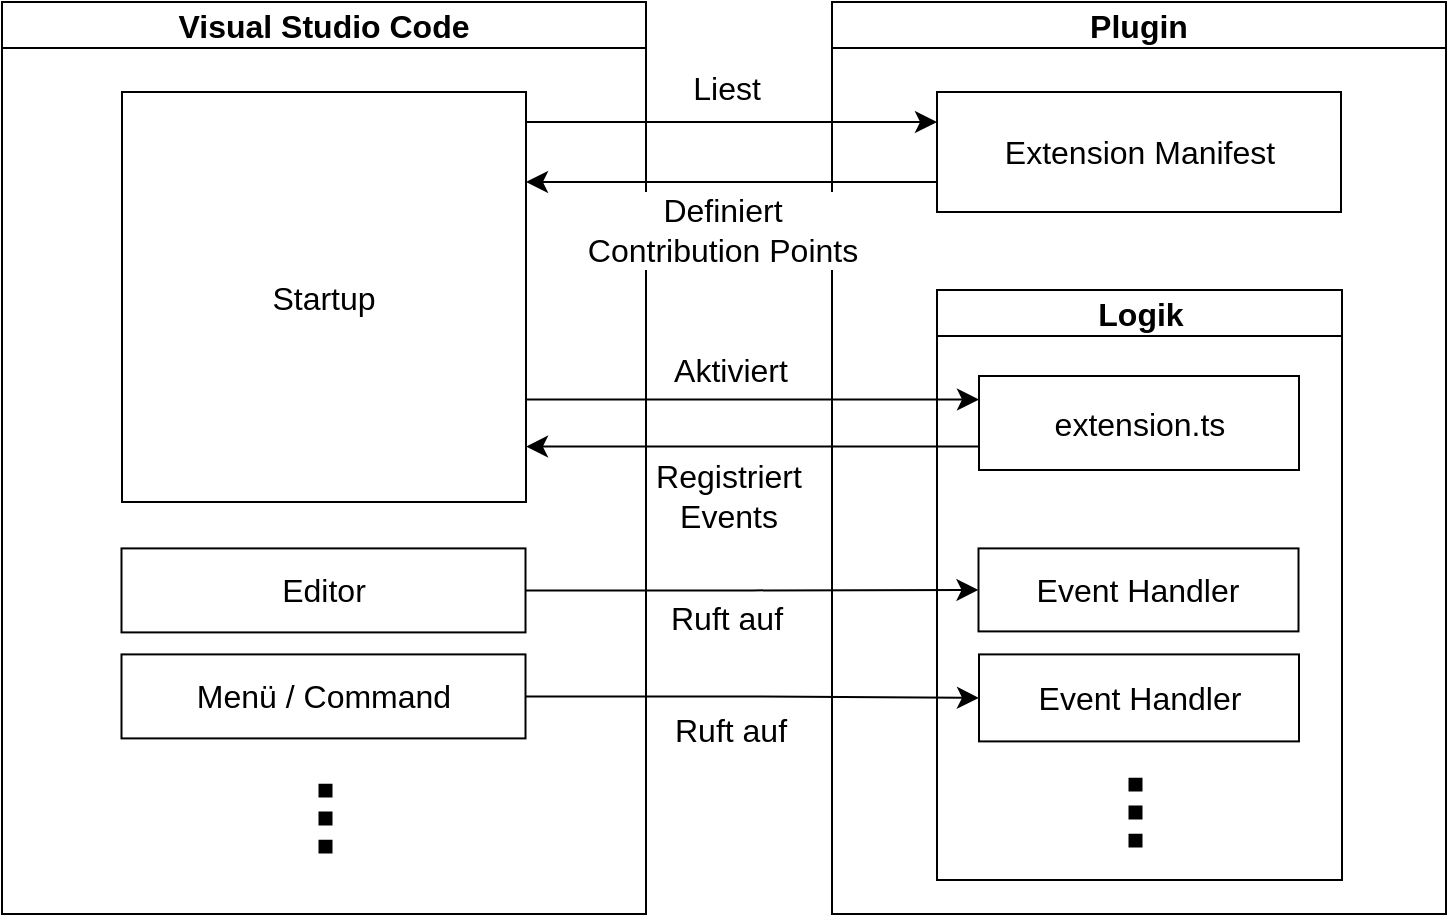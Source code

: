 <mxfile version="22.0.2" type="device">
  <diagram name="Page-1" id="LwjQtrCL4rjXIuyEKjrp">
    <mxGraphModel dx="2019" dy="1113" grid="1" gridSize="10" guides="1" tooltips="1" connect="1" arrows="1" fold="1" page="0" pageScale="1" pageWidth="850" pageHeight="1100" math="0" shadow="0">
      <root>
        <mxCell id="0" />
        <mxCell id="1" parent="0" />
        <mxCell id="GXSWCgGSq7viN7u0XBdJ-3" value="Visual Studio Code" style="swimlane;whiteSpace=wrap;html=1;fontSize=16;" parent="1" vertex="1">
          <mxGeometry x="-633" y="-76" width="322" height="456" as="geometry" />
        </mxCell>
        <mxCell id="GXSWCgGSq7viN7u0XBdJ-13" value="Startup" style="rounded=0;whiteSpace=wrap;html=1;fontSize=16;" parent="GXSWCgGSq7viN7u0XBdJ-3" vertex="1">
          <mxGeometry x="60" y="45" width="202" height="205" as="geometry" />
        </mxCell>
        <mxCell id="GXSWCgGSq7viN7u0XBdJ-31" value="Editor" style="rounded=0;whiteSpace=wrap;html=1;fontSize=16;" parent="GXSWCgGSq7viN7u0XBdJ-3" vertex="1">
          <mxGeometry x="59.75" y="273.2" width="202" height="42" as="geometry" />
        </mxCell>
        <mxCell id="GXSWCgGSq7viN7u0XBdJ-32" value="Menü / Command" style="rounded=0;whiteSpace=wrap;html=1;fontSize=16;" parent="GXSWCgGSq7viN7u0XBdJ-3" vertex="1">
          <mxGeometry x="59.75" y="326.2" width="202" height="42" as="geometry" />
        </mxCell>
        <mxCell id="GXSWCgGSq7viN7u0XBdJ-4" value="Plugin" style="swimlane;whiteSpace=wrap;html=1;fontSize=16;" parent="1" vertex="1">
          <mxGeometry x="-218" y="-76" width="307" height="456" as="geometry" />
        </mxCell>
        <mxCell id="GXSWCgGSq7viN7u0XBdJ-6" value="Extension Manifest" style="rounded=0;whiteSpace=wrap;html=1;fontSize=16;" parent="GXSWCgGSq7viN7u0XBdJ-4" vertex="1">
          <mxGeometry x="52.5" y="45" width="202" height="60" as="geometry" />
        </mxCell>
        <mxCell id="GXSWCgGSq7viN7u0XBdJ-8" value="Logik" style="swimlane;whiteSpace=wrap;html=1;fontSize=16;" parent="GXSWCgGSq7viN7u0XBdJ-4" vertex="1">
          <mxGeometry x="52.5" y="144" width="202.5" height="295" as="geometry" />
        </mxCell>
        <mxCell id="GXSWCgGSq7viN7u0XBdJ-9" value="extension.ts" style="rounded=0;whiteSpace=wrap;html=1;fontSize=16;" parent="GXSWCgGSq7viN7u0XBdJ-8" vertex="1">
          <mxGeometry x="21" y="43" width="160" height="47" as="geometry" />
        </mxCell>
        <mxCell id="GXSWCgGSq7viN7u0XBdJ-10" value="Event Handler" style="rounded=0;whiteSpace=wrap;html=1;fontSize=16;" parent="GXSWCgGSq7viN7u0XBdJ-8" vertex="1">
          <mxGeometry x="20.75" y="129.2" width="160" height="41.5" as="geometry" />
        </mxCell>
        <mxCell id="GXSWCgGSq7viN7u0XBdJ-11" value="Event Handler" style="rounded=0;whiteSpace=wrap;html=1;fontSize=16;" parent="GXSWCgGSq7viN7u0XBdJ-8" vertex="1">
          <mxGeometry x="21" y="182.2" width="160" height="43.5" as="geometry" />
        </mxCell>
        <mxCell id="GXSWCgGSq7viN7u0XBdJ-14" value="" style="endArrow=classic;html=1;rounded=0;fontSize=12;startSize=8;endSize=8;exitX=1;exitY=0.25;exitDx=0;exitDy=0;entryX=0;entryY=0.25;entryDx=0;entryDy=0;edgeStyle=orthogonalEdgeStyle;" parent="1" source="GXSWCgGSq7viN7u0XBdJ-13" target="GXSWCgGSq7viN7u0XBdJ-6" edge="1">
          <mxGeometry width="50" height="50" relative="1" as="geometry">
            <mxPoint x="-310" y="36" as="sourcePoint" />
            <mxPoint x="-260" y="-14" as="targetPoint" />
            <Array as="points">
              <mxPoint x="-371" y="-16" />
            </Array>
          </mxGeometry>
        </mxCell>
        <mxCell id="GXSWCgGSq7viN7u0XBdJ-23" value="Liest" style="edgeLabel;html=1;align=center;verticalAlign=middle;resizable=0;points=[];fontSize=16;" parent="GXSWCgGSq7viN7u0XBdJ-14" vertex="1" connectable="0">
          <mxGeometry x="-0.013" y="5" relative="1" as="geometry">
            <mxPoint x="16" y="-12" as="offset" />
          </mxGeometry>
        </mxCell>
        <mxCell id="GXSWCgGSq7viN7u0XBdJ-18" value="" style="endArrow=classic;html=1;rounded=0;fontSize=12;startSize=8;endSize=8;exitX=1;exitY=0.75;exitDx=0;exitDy=0;entryX=0;entryY=0.25;entryDx=0;entryDy=0;edgeStyle=orthogonalEdgeStyle;" parent="1" source="GXSWCgGSq7viN7u0XBdJ-13" target="GXSWCgGSq7viN7u0XBdJ-9" edge="1">
          <mxGeometry width="50" height="50" relative="1" as="geometry">
            <mxPoint x="-310" y="36" as="sourcePoint" />
            <mxPoint x="-260" y="-14" as="targetPoint" />
            <Array as="points">
              <mxPoint x="-371" y="123" />
            </Array>
          </mxGeometry>
        </mxCell>
        <mxCell id="GXSWCgGSq7viN7u0XBdJ-19" value="Aktiviert" style="edgeLabel;html=1;align=center;verticalAlign=middle;resizable=0;points=[];fontSize=16;" parent="GXSWCgGSq7viN7u0XBdJ-18" vertex="1" connectable="0">
          <mxGeometry x="0.261" y="-3" relative="1" as="geometry">
            <mxPoint x="-41" y="-18" as="offset" />
          </mxGeometry>
        </mxCell>
        <mxCell id="GXSWCgGSq7viN7u0XBdJ-21" style="edgeStyle=orthogonalEdgeStyle;rounded=0;orthogonalLoop=1;jettySize=auto;html=1;exitX=0;exitY=0.75;exitDx=0;exitDy=0;fontSize=12;startSize=8;endSize=8;" parent="1" source="GXSWCgGSq7viN7u0XBdJ-9" target="GXSWCgGSq7viN7u0XBdJ-13" edge="1">
          <mxGeometry relative="1" as="geometry">
            <Array as="points">
              <mxPoint x="-266" y="146" />
              <mxPoint x="-266" y="146" />
            </Array>
          </mxGeometry>
        </mxCell>
        <mxCell id="GXSWCgGSq7viN7u0XBdJ-22" value="Registriert&lt;br&gt;Events" style="edgeLabel;html=1;align=center;verticalAlign=middle;resizable=0;points=[];fontSize=16;" parent="GXSWCgGSq7viN7u0XBdJ-21" vertex="1" connectable="0">
          <mxGeometry x="-0.324" y="-1" relative="1" as="geometry">
            <mxPoint x="-49" y="25" as="offset" />
          </mxGeometry>
        </mxCell>
        <mxCell id="GXSWCgGSq7viN7u0XBdJ-24" value="" style="endArrow=classic;html=1;rounded=0;fontSize=12;startSize=8;endSize=8;exitX=0;exitY=0.75;exitDx=0;exitDy=0;edgeStyle=orthogonalEdgeStyle;" parent="1" source="GXSWCgGSq7viN7u0XBdJ-6" target="GXSWCgGSq7viN7u0XBdJ-13" edge="1">
          <mxGeometry width="50" height="50" relative="1" as="geometry">
            <mxPoint x="-310" y="36" as="sourcePoint" />
            <mxPoint x="-260" y="-14" as="targetPoint" />
            <Array as="points">
              <mxPoint x="-321" y="14" />
              <mxPoint x="-321" y="14" />
            </Array>
          </mxGeometry>
        </mxCell>
        <mxCell id="GXSWCgGSq7viN7u0XBdJ-25" value="Definiert&lt;br&gt;Contribution Points" style="edgeLabel;html=1;align=center;verticalAlign=middle;resizable=0;points=[];fontSize=16;" parent="GXSWCgGSq7viN7u0XBdJ-24" vertex="1" connectable="0">
          <mxGeometry x="-0.321" y="5" relative="1" as="geometry">
            <mxPoint x="-38" y="19" as="offset" />
          </mxGeometry>
        </mxCell>
        <mxCell id="GXSWCgGSq7viN7u0XBdJ-30" value="" style="endArrow=none;dashed=1;html=1;dashPattern=1 1;strokeWidth=7;rounded=0;fontSize=12;startSize=8;endSize=8;curved=1;" parent="1" edge="1">
          <mxGeometry width="50" height="50" relative="1" as="geometry">
            <mxPoint x="-66.25" y="346.7" as="sourcePoint" />
            <mxPoint x="-66.25" y="307.7" as="targetPoint" />
          </mxGeometry>
        </mxCell>
        <mxCell id="GXSWCgGSq7viN7u0XBdJ-33" value="" style="endArrow=none;dashed=1;html=1;dashPattern=1 1;strokeWidth=7;rounded=0;fontSize=12;startSize=8;endSize=8;curved=1;" parent="1" edge="1">
          <mxGeometry width="50" height="50" relative="1" as="geometry">
            <mxPoint x="-471.25" y="349.7" as="sourcePoint" />
            <mxPoint x="-471.25" y="311.7" as="targetPoint" />
          </mxGeometry>
        </mxCell>
        <mxCell id="GXSWCgGSq7viN7u0XBdJ-34" style="edgeStyle=orthogonalEdgeStyle;rounded=0;orthogonalLoop=1;jettySize=auto;html=1;entryX=0;entryY=0.5;entryDx=0;entryDy=0;fontSize=12;startSize=8;endSize=8;" parent="1" source="GXSWCgGSq7viN7u0XBdJ-31" target="GXSWCgGSq7viN7u0XBdJ-10" edge="1">
          <mxGeometry relative="1" as="geometry" />
        </mxCell>
        <mxCell id="GXSWCgGSq7viN7u0XBdJ-36" value="Ruft auf" style="edgeLabel;html=1;align=center;verticalAlign=middle;resizable=0;points=[];fontSize=16;" parent="GXSWCgGSq7viN7u0XBdJ-34" vertex="1" connectable="0">
          <mxGeometry x="-0.005" relative="1" as="geometry">
            <mxPoint x="-13" y="14" as="offset" />
          </mxGeometry>
        </mxCell>
        <mxCell id="GXSWCgGSq7viN7u0XBdJ-35" style="edgeStyle=orthogonalEdgeStyle;rounded=0;orthogonalLoop=1;jettySize=auto;html=1;entryX=0;entryY=0.5;entryDx=0;entryDy=0;fontSize=12;startSize=8;endSize=8;" parent="1" source="GXSWCgGSq7viN7u0XBdJ-32" target="GXSWCgGSq7viN7u0XBdJ-11" edge="1">
          <mxGeometry relative="1" as="geometry" />
        </mxCell>
        <mxCell id="GXSWCgGSq7viN7u0XBdJ-37" value="Ruft auf" style="edgeLabel;html=1;align=center;verticalAlign=middle;resizable=0;points=[];fontSize=16;" parent="1" vertex="1" connectable="0">
          <mxGeometry x="-269.004" y="288.002" as="geometry" />
        </mxCell>
      </root>
    </mxGraphModel>
  </diagram>
</mxfile>
